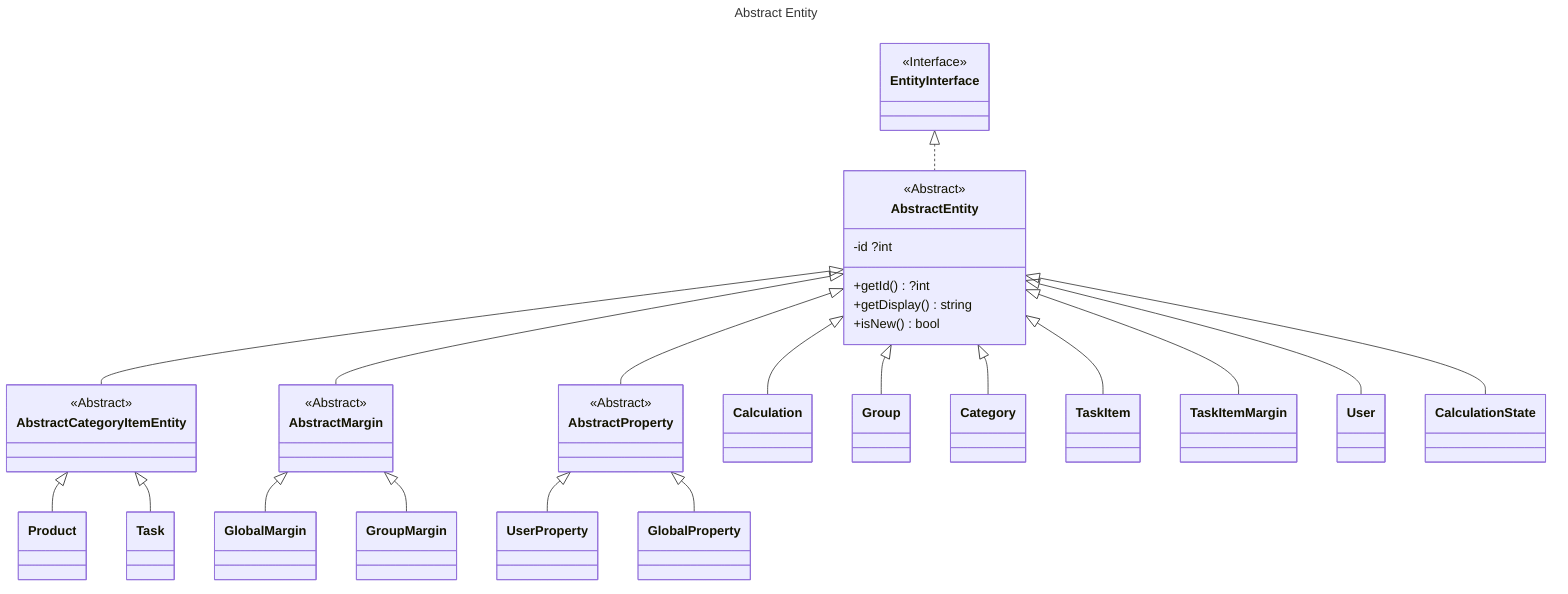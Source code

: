 ---
title: Abstract Entity
---
classDiagram
    direction TB

    class EntityInterface {
        <<Interface>>
    }

    class AbstractEntity {
        <<Abstract>>
        -id ?int
        +getId() ?int
        +getDisplay() string
        +isNew() bool
    }

    class AbstractCategoryItemEntity {
        <<Abstract>>
    }

    class AbstractProperty {
        <<Abstract>>
    }

    class AbstractMargin {
        <<Abstract>>
    }
    class Calculation {
    }

    class Group {
    }

    class GroupMargin {
    }

    class Category {
    }

    class Product {
    }

    class Task {
    }

    class TaskItem {
    }

    class TaskItemMargin {
    }

    class User {
    }

    class UserProperty {
    }

    class GlobalProperty {
    }

    class GlobalMargin {
    }

    class CalculationState {
    }

    EntityInterface <|.. AbstractEntity

    AbstractEntity <|-- AbstractCategoryItemEntity
    AbstractEntity <|-- AbstractMargin
    AbstractEntity <|-- AbstractProperty
    AbstractEntity <|-- Calculation
    AbstractEntity <|-- CalculationState
    AbstractEntity <|-- Group
    AbstractEntity <|-- Category
    AbstractEntity <|-- TaskItem
    AbstractEntity <|-- TaskItemMargin
    AbstractEntity <|-- User

    AbstractCategoryItemEntity <|-- Product
    AbstractCategoryItemEntity <|-- Task

    AbstractProperty <|-- UserProperty
    AbstractProperty <|-- GlobalProperty

    AbstractMargin <|-- GlobalMargin
    AbstractMargin <|-- GroupMargin

    click EntityInterface call nodeCallback()
    click AbstractMargin call nodeCallback()
    click AbstractProperty call nodeCallback()
    click Calculation call nodeCallback()
    click CalculationState call nodeCallback()
    click Group call nodeCallback()
    click Category call nodeCallback()
    click Product call nodeCallback()
    click Task call nodeCallback()
    click User call nodeCallback()